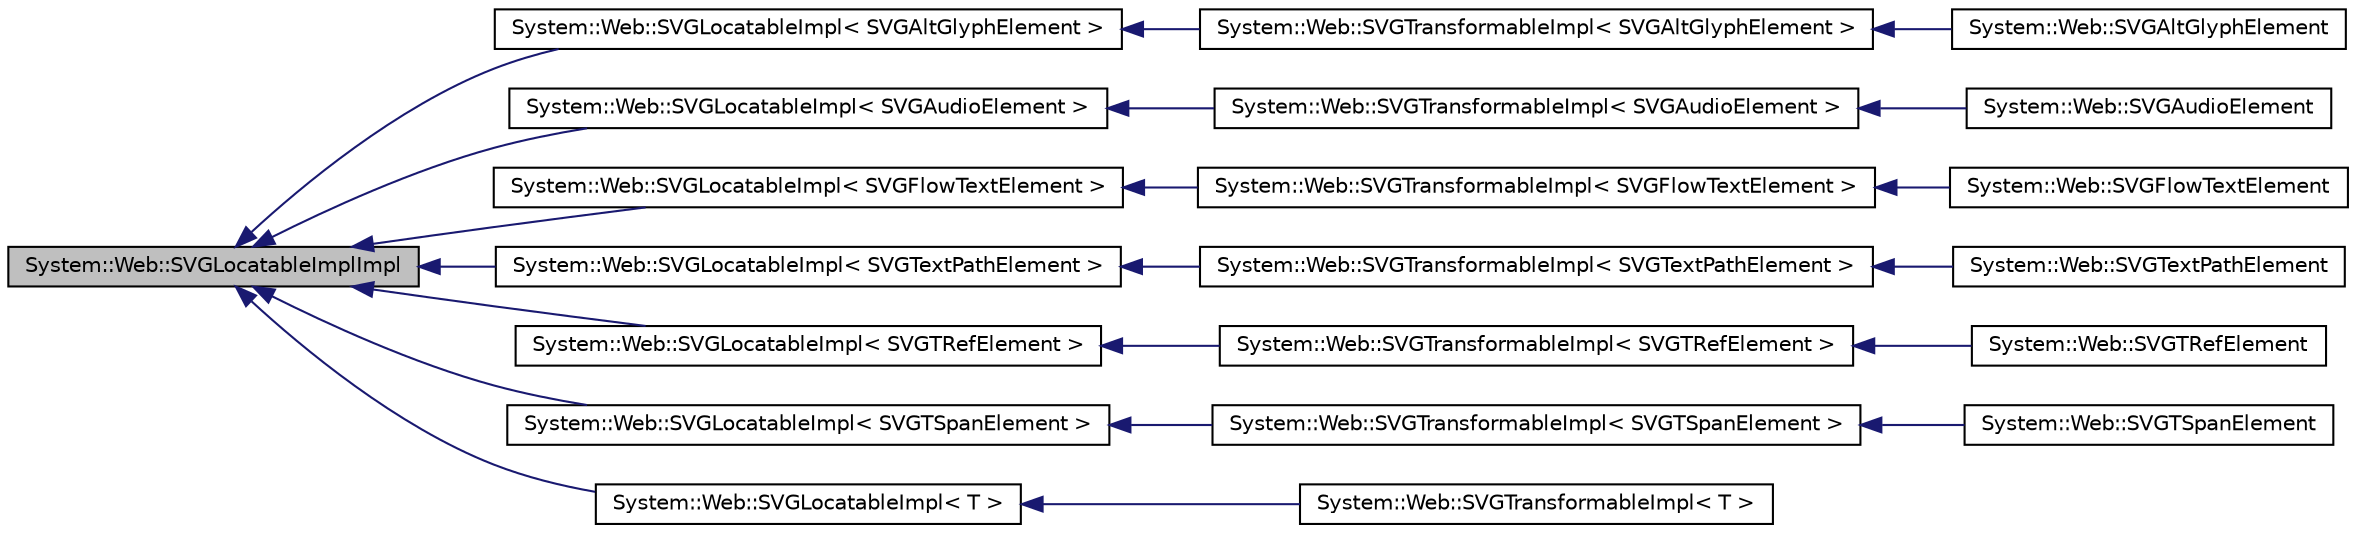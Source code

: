 digraph G
{
  edge [fontname="Helvetica",fontsize="10",labelfontname="Helvetica",labelfontsize="10"];
  node [fontname="Helvetica",fontsize="10",shape=record];
  rankdir="LR";
  Node1 [label="System::Web::SVGLocatableImplImpl",height=0.2,width=0.4,color="black", fillcolor="grey75", style="filled" fontcolor="black"];
  Node1 -> Node2 [dir="back",color="midnightblue",fontsize="10",style="solid",fontname="Helvetica"];
  Node2 [label="System::Web::SVGLocatableImpl\< SVGAltGlyphElement \>",height=0.2,width=0.4,color="black", fillcolor="white", style="filled",URL="$class_system_1_1_web_1_1_s_v_g_locatable_impl.html"];
  Node2 -> Node3 [dir="back",color="midnightblue",fontsize="10",style="solid",fontname="Helvetica"];
  Node3 [label="System::Web::SVGTransformableImpl\< SVGAltGlyphElement \>",height=0.2,width=0.4,color="black", fillcolor="white", style="filled",URL="$class_system_1_1_web_1_1_s_v_g_transformable_impl.html"];
  Node3 -> Node4 [dir="back",color="midnightblue",fontsize="10",style="solid",fontname="Helvetica"];
  Node4 [label="System::Web::SVGAltGlyphElement",height=0.2,width=0.4,color="black", fillcolor="white", style="filled",URL="$class_system_1_1_web_1_1_s_v_g_alt_glyph_element.html"];
  Node1 -> Node5 [dir="back",color="midnightblue",fontsize="10",style="solid",fontname="Helvetica"];
  Node5 [label="System::Web::SVGLocatableImpl\< SVGAudioElement \>",height=0.2,width=0.4,color="black", fillcolor="white", style="filled",URL="$class_system_1_1_web_1_1_s_v_g_locatable_impl.html"];
  Node5 -> Node6 [dir="back",color="midnightblue",fontsize="10",style="solid",fontname="Helvetica"];
  Node6 [label="System::Web::SVGTransformableImpl\< SVGAudioElement \>",height=0.2,width=0.4,color="black", fillcolor="white", style="filled",URL="$class_system_1_1_web_1_1_s_v_g_transformable_impl.html"];
  Node6 -> Node7 [dir="back",color="midnightblue",fontsize="10",style="solid",fontname="Helvetica"];
  Node7 [label="System::Web::SVGAudioElement",height=0.2,width=0.4,color="black", fillcolor="white", style="filled",URL="$class_system_1_1_web_1_1_s_v_g_audio_element.html"];
  Node1 -> Node8 [dir="back",color="midnightblue",fontsize="10",style="solid",fontname="Helvetica"];
  Node8 [label="System::Web::SVGLocatableImpl\< SVGFlowTextElement \>",height=0.2,width=0.4,color="black", fillcolor="white", style="filled",URL="$class_system_1_1_web_1_1_s_v_g_locatable_impl.html"];
  Node8 -> Node9 [dir="back",color="midnightblue",fontsize="10",style="solid",fontname="Helvetica"];
  Node9 [label="System::Web::SVGTransformableImpl\< SVGFlowTextElement \>",height=0.2,width=0.4,color="black", fillcolor="white", style="filled",URL="$class_system_1_1_web_1_1_s_v_g_transformable_impl.html"];
  Node9 -> Node10 [dir="back",color="midnightblue",fontsize="10",style="solid",fontname="Helvetica"];
  Node10 [label="System::Web::SVGFlowTextElement",height=0.2,width=0.4,color="black", fillcolor="white", style="filled",URL="$class_system_1_1_web_1_1_s_v_g_flow_text_element.html"];
  Node1 -> Node11 [dir="back",color="midnightblue",fontsize="10",style="solid",fontname="Helvetica"];
  Node11 [label="System::Web::SVGLocatableImpl\< SVGTextPathElement \>",height=0.2,width=0.4,color="black", fillcolor="white", style="filled",URL="$class_system_1_1_web_1_1_s_v_g_locatable_impl.html"];
  Node11 -> Node12 [dir="back",color="midnightblue",fontsize="10",style="solid",fontname="Helvetica"];
  Node12 [label="System::Web::SVGTransformableImpl\< SVGTextPathElement \>",height=0.2,width=0.4,color="black", fillcolor="white", style="filled",URL="$class_system_1_1_web_1_1_s_v_g_transformable_impl.html"];
  Node12 -> Node13 [dir="back",color="midnightblue",fontsize="10",style="solid",fontname="Helvetica"];
  Node13 [label="System::Web::SVGTextPathElement",height=0.2,width=0.4,color="black", fillcolor="white", style="filled",URL="$class_system_1_1_web_1_1_s_v_g_text_path_element.html"];
  Node1 -> Node14 [dir="back",color="midnightblue",fontsize="10",style="solid",fontname="Helvetica"];
  Node14 [label="System::Web::SVGLocatableImpl\< SVGTRefElement \>",height=0.2,width=0.4,color="black", fillcolor="white", style="filled",URL="$class_system_1_1_web_1_1_s_v_g_locatable_impl.html"];
  Node14 -> Node15 [dir="back",color="midnightblue",fontsize="10",style="solid",fontname="Helvetica"];
  Node15 [label="System::Web::SVGTransformableImpl\< SVGTRefElement \>",height=0.2,width=0.4,color="black", fillcolor="white", style="filled",URL="$class_system_1_1_web_1_1_s_v_g_transformable_impl.html"];
  Node15 -> Node16 [dir="back",color="midnightblue",fontsize="10",style="solid",fontname="Helvetica"];
  Node16 [label="System::Web::SVGTRefElement",height=0.2,width=0.4,color="black", fillcolor="white", style="filled",URL="$class_system_1_1_web_1_1_s_v_g_t_ref_element.html"];
  Node1 -> Node17 [dir="back",color="midnightblue",fontsize="10",style="solid",fontname="Helvetica"];
  Node17 [label="System::Web::SVGLocatableImpl\< SVGTSpanElement \>",height=0.2,width=0.4,color="black", fillcolor="white", style="filled",URL="$class_system_1_1_web_1_1_s_v_g_locatable_impl.html"];
  Node17 -> Node18 [dir="back",color="midnightblue",fontsize="10",style="solid",fontname="Helvetica"];
  Node18 [label="System::Web::SVGTransformableImpl\< SVGTSpanElement \>",height=0.2,width=0.4,color="black", fillcolor="white", style="filled",URL="$class_system_1_1_web_1_1_s_v_g_transformable_impl.html"];
  Node18 -> Node19 [dir="back",color="midnightblue",fontsize="10",style="solid",fontname="Helvetica"];
  Node19 [label="System::Web::SVGTSpanElement",height=0.2,width=0.4,color="black", fillcolor="white", style="filled",URL="$class_system_1_1_web_1_1_s_v_g_t_span_element.html"];
  Node1 -> Node20 [dir="back",color="midnightblue",fontsize="10",style="solid",fontname="Helvetica"];
  Node20 [label="System::Web::SVGLocatableImpl\< T \>",height=0.2,width=0.4,color="black", fillcolor="white", style="filled",URL="$class_system_1_1_web_1_1_s_v_g_locatable_impl.html"];
  Node20 -> Node21 [dir="back",color="midnightblue",fontsize="10",style="solid",fontname="Helvetica"];
  Node21 [label="System::Web::SVGTransformableImpl\< T \>",height=0.2,width=0.4,color="black", fillcolor="white", style="filled",URL="$class_system_1_1_web_1_1_s_v_g_transformable_impl.html"];
}
